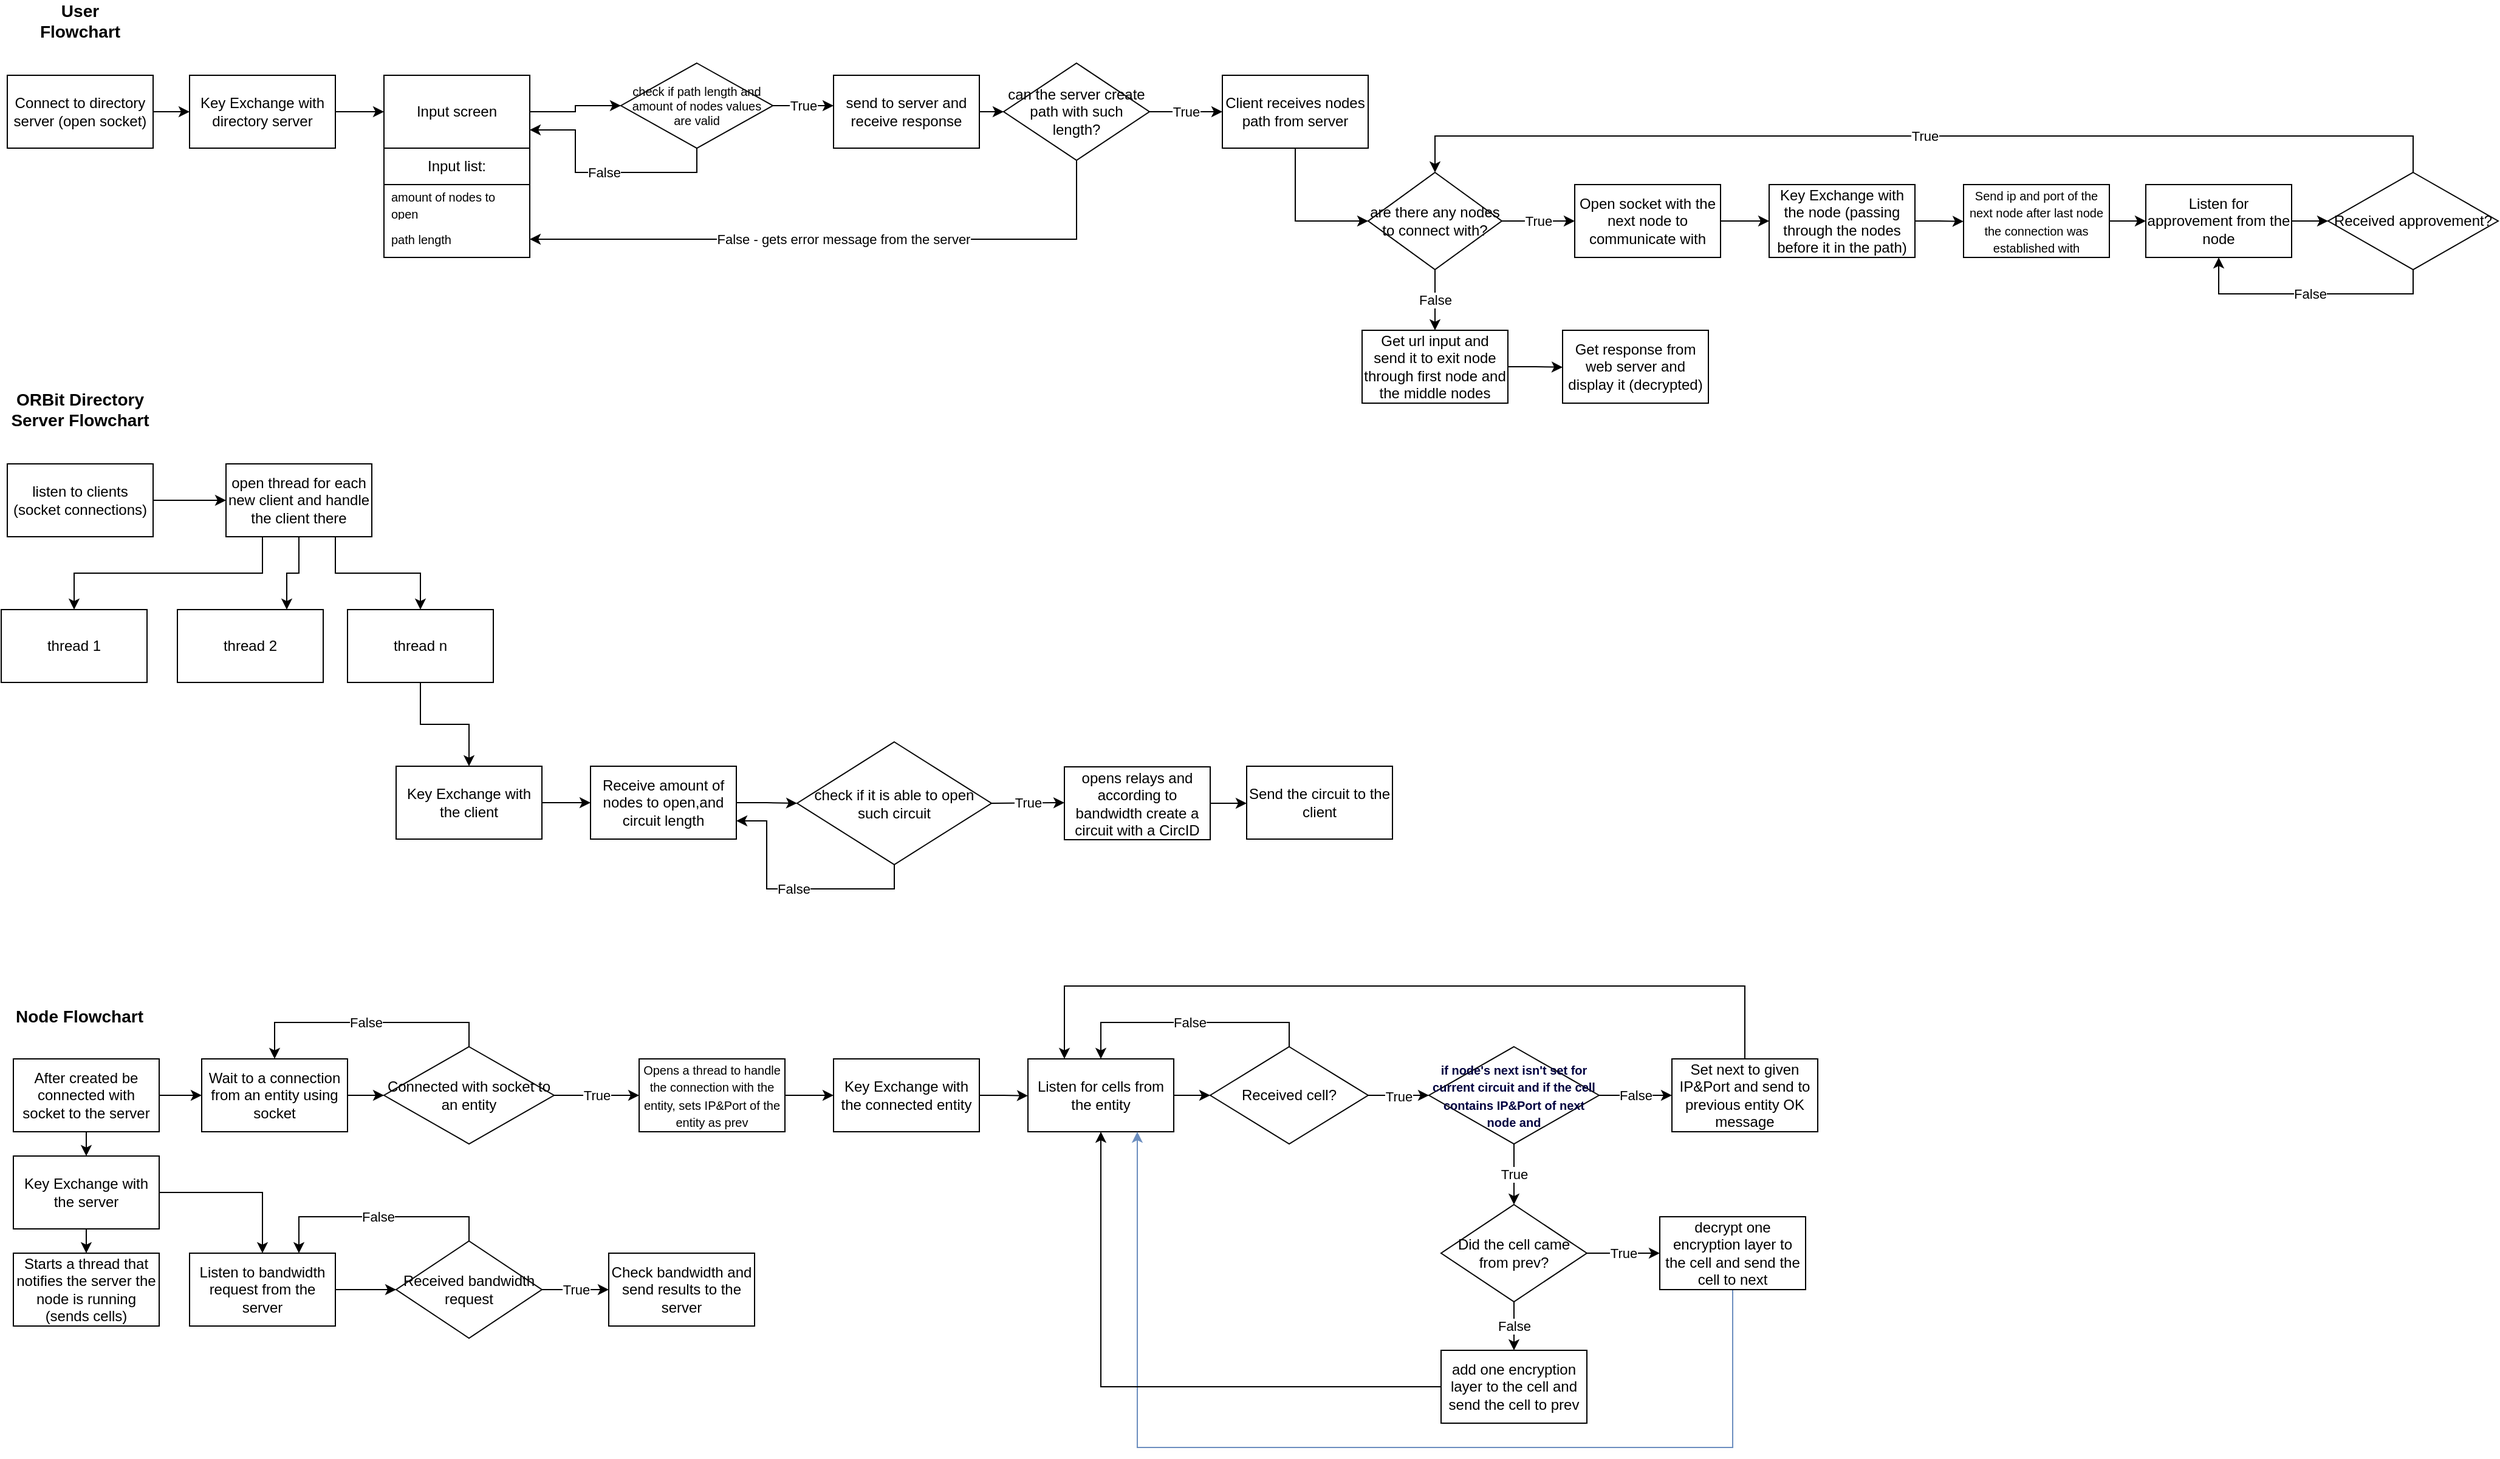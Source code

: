 <mxfile version="24.7.14">
  <diagram name="Page-1" id="vETeGXP-aBrHGzmp88HL">
    <mxGraphModel dx="2438" dy="844" grid="1" gridSize="10" guides="1" tooltips="1" connect="1" arrows="1" fold="1" page="1" pageScale="1" pageWidth="850" pageHeight="1100" math="0" shadow="0">
      <root>
        <mxCell id="0" />
        <mxCell id="1" parent="0" />
        <mxCell id="kQhyqeaXJ8b2iKmB3cDd-1" value="&lt;b style=&quot;font-size: 14px;&quot;&gt;User Flowchart&lt;br&gt;&lt;/b&gt;" style="text;html=1;align=center;verticalAlign=middle;whiteSpace=wrap;rounded=0;" parent="1" vertex="1">
          <mxGeometry x="-160" y="40" width="60" height="30" as="geometry" />
        </mxCell>
        <mxCell id="kQhyqeaXJ8b2iKmB3cDd-8" style="edgeStyle=orthogonalEdgeStyle;rounded=0;orthogonalLoop=1;jettySize=auto;html=1;exitX=1;exitY=0.5;exitDx=0;exitDy=0;entryX=0;entryY=0.5;entryDx=0;entryDy=0;" parent="1" source="kQhyqeaXJ8b2iKmB3cDd-2" target="kQhyqeaXJ8b2iKmB3cDd-7" edge="1">
          <mxGeometry relative="1" as="geometry" />
        </mxCell>
        <mxCell id="kQhyqeaXJ8b2iKmB3cDd-2" value="Input screen" style="rounded=0;whiteSpace=wrap;html=1;" parent="1" vertex="1">
          <mxGeometry x="120" y="100" width="120" height="60" as="geometry" />
        </mxCell>
        <mxCell id="kQhyqeaXJ8b2iKmB3cDd-3" value="Input list:" style="swimlane;fontStyle=0;childLayout=stackLayout;horizontal=1;startSize=30;horizontalStack=0;resizeParent=1;resizeParentMax=0;resizeLast=0;collapsible=1;marginBottom=0;whiteSpace=wrap;html=1;" parent="1" vertex="1">
          <mxGeometry x="120" y="160" width="120" height="90" as="geometry" />
        </mxCell>
        <mxCell id="kQhyqeaXJ8b2iKmB3cDd-4" value="&lt;font style=&quot;font-size: 10px;&quot;&gt;amount of nodes to open&lt;/font&gt;" style="text;strokeColor=none;fillColor=none;align=left;verticalAlign=middle;spacingLeft=4;spacingRight=4;overflow=hidden;points=[[0,0.5],[1,0.5]];portConstraint=eastwest;rotatable=0;whiteSpace=wrap;html=1;" parent="kQhyqeaXJ8b2iKmB3cDd-3" vertex="1">
          <mxGeometry y="30" width="120" height="30" as="geometry" />
        </mxCell>
        <mxCell id="kQhyqeaXJ8b2iKmB3cDd-5" value="&lt;font style=&quot;font-size: 10px;&quot;&gt;path length&lt;br&gt;&lt;/font&gt;" style="text;strokeColor=none;fillColor=none;align=left;verticalAlign=middle;spacingLeft=4;spacingRight=4;overflow=hidden;points=[[0,0.5],[1,0.5]];portConstraint=eastwest;rotatable=0;whiteSpace=wrap;html=1;" parent="kQhyqeaXJ8b2iKmB3cDd-3" vertex="1">
          <mxGeometry y="60" width="120" height="30" as="geometry" />
        </mxCell>
        <mxCell id="kQhyqeaXJ8b2iKmB3cDd-10" value="False" style="edgeStyle=orthogonalEdgeStyle;rounded=0;orthogonalLoop=1;jettySize=auto;html=1;exitX=0.5;exitY=1;exitDx=0;exitDy=0;entryX=1;entryY=0.75;entryDx=0;entryDy=0;" parent="1" source="kQhyqeaXJ8b2iKmB3cDd-7" target="kQhyqeaXJ8b2iKmB3cDd-2" edge="1">
          <mxGeometry relative="1" as="geometry" />
        </mxCell>
        <mxCell id="kQhyqeaXJ8b2iKmB3cDd-7" value="&lt;div style=&quot;font-size: 10px;&quot;&gt;&lt;font style=&quot;font-size: 10px;&quot;&gt;check if &lt;font style=&quot;font-size: 10px;&quot;&gt;&lt;font style=&quot;font-size: 10px;&quot;&gt;path length and amount of nodes values are valid&lt;/font&gt;&lt;font style=&quot;font-size: 10px;&quot;&gt;&lt;br&gt;&lt;/font&gt;&lt;/font&gt;&lt;/font&gt;&lt;/div&gt;" style="rhombus;whiteSpace=wrap;html=1;" parent="1" vertex="1">
          <mxGeometry x="315" y="90" width="125" height="70" as="geometry" />
        </mxCell>
        <mxCell id="kQhyqeaXJ8b2iKmB3cDd-9" value="True" style="endArrow=classic;html=1;rounded=0;exitX=1;exitY=0.5;exitDx=0;exitDy=0;entryX=0;entryY=0.417;entryDx=0;entryDy=0;entryPerimeter=0;" parent="1" source="kQhyqeaXJ8b2iKmB3cDd-7" target="kQhyqeaXJ8b2iKmB3cDd-12" edge="1">
          <mxGeometry width="50" height="50" relative="1" as="geometry">
            <mxPoint x="370" y="190" as="sourcePoint" />
            <mxPoint x="520" y="125" as="targetPoint" />
          </mxGeometry>
        </mxCell>
        <mxCell id="kQhyqeaXJ8b2iKmB3cDd-12" value="send to server and receive response" style="rounded=0;whiteSpace=wrap;html=1;" parent="1" vertex="1">
          <mxGeometry x="490" y="100" width="120" height="60" as="geometry" />
        </mxCell>
        <mxCell id="kQhyqeaXJ8b2iKmB3cDd-13" value="" style="endArrow=classic;html=1;rounded=0;exitX=1;exitY=0.5;exitDx=0;exitDy=0;entryX=0;entryY=0.5;entryDx=0;entryDy=0;" parent="1" source="kQhyqeaXJ8b2iKmB3cDd-12" target="kQhyqeaXJ8b2iKmB3cDd-15" edge="1">
          <mxGeometry width="50" height="50" relative="1" as="geometry">
            <mxPoint x="720" y="190" as="sourcePoint" />
            <mxPoint x="680" y="130" as="targetPoint" />
          </mxGeometry>
        </mxCell>
        <mxCell id="kQhyqeaXJ8b2iKmB3cDd-16" value="False - gets error message from the server" style="edgeStyle=orthogonalEdgeStyle;rounded=0;orthogonalLoop=1;jettySize=auto;html=1;exitX=0.5;exitY=1;exitDx=0;exitDy=0;entryX=1;entryY=0.5;entryDx=0;entryDy=0;" parent="1" source="kQhyqeaXJ8b2iKmB3cDd-15" target="kQhyqeaXJ8b2iKmB3cDd-5" edge="1">
          <mxGeometry relative="1" as="geometry">
            <mxPoint x="689.529" y="210" as="targetPoint" />
          </mxGeometry>
        </mxCell>
        <mxCell id="kQhyqeaXJ8b2iKmB3cDd-17" value="True" style="edgeStyle=orthogonalEdgeStyle;rounded=0;orthogonalLoop=1;jettySize=auto;html=1;exitX=1;exitY=0.5;exitDx=0;exitDy=0;entryX=0;entryY=0.5;entryDx=0;entryDy=0;" parent="1" source="kQhyqeaXJ8b2iKmB3cDd-15" target="kQhyqeaXJ8b2iKmB3cDd-18" edge="1">
          <mxGeometry relative="1" as="geometry">
            <mxPoint x="840" y="130" as="targetPoint" />
          </mxGeometry>
        </mxCell>
        <mxCell id="kQhyqeaXJ8b2iKmB3cDd-15" value="can the server create path with such length?" style="rhombus;whiteSpace=wrap;html=1;" parent="1" vertex="1">
          <mxGeometry x="630" y="90" width="120" height="80" as="geometry" />
        </mxCell>
        <mxCell id="kQhyqeaXJ8b2iKmB3cDd-25" style="edgeStyle=orthogonalEdgeStyle;rounded=0;orthogonalLoop=1;jettySize=auto;html=1;exitX=0.5;exitY=1;exitDx=0;exitDy=0;entryX=0;entryY=0.5;entryDx=0;entryDy=0;" parent="1" source="kQhyqeaXJ8b2iKmB3cDd-18" target="kQhyqeaXJ8b2iKmB3cDd-27" edge="1">
          <mxGeometry relative="1" as="geometry">
            <mxPoint x="930" y="210" as="targetPoint" />
          </mxGeometry>
        </mxCell>
        <mxCell id="kQhyqeaXJ8b2iKmB3cDd-18" value="Client receives nodes path from server" style="rounded=0;whiteSpace=wrap;html=1;" parent="1" vertex="1">
          <mxGeometry x="810" y="100" width="120" height="60" as="geometry" />
        </mxCell>
        <mxCell id="kQhyqeaXJ8b2iKmB3cDd-22" style="edgeStyle=orthogonalEdgeStyle;rounded=0;orthogonalLoop=1;jettySize=auto;html=1;exitX=1;exitY=0.5;exitDx=0;exitDy=0;" parent="1" source="kQhyqeaXJ8b2iKmB3cDd-21" edge="1">
          <mxGeometry relative="1" as="geometry">
            <mxPoint x="-40" y="129.714" as="targetPoint" />
          </mxGeometry>
        </mxCell>
        <mxCell id="kQhyqeaXJ8b2iKmB3cDd-21" value="Connect to directory server (open socket)" style="rounded=0;whiteSpace=wrap;html=1;" parent="1" vertex="1">
          <mxGeometry x="-190" y="100" width="120" height="60" as="geometry" />
        </mxCell>
        <mxCell id="kQhyqeaXJ8b2iKmB3cDd-24" style="edgeStyle=orthogonalEdgeStyle;rounded=0;orthogonalLoop=1;jettySize=auto;html=1;exitX=1;exitY=0.5;exitDx=0;exitDy=0;entryX=0;entryY=0.5;entryDx=0;entryDy=0;" parent="1" source="kQhyqeaXJ8b2iKmB3cDd-23" target="kQhyqeaXJ8b2iKmB3cDd-2" edge="1">
          <mxGeometry relative="1" as="geometry" />
        </mxCell>
        <mxCell id="kQhyqeaXJ8b2iKmB3cDd-23" value="Key Exchange with directory server" style="rounded=0;whiteSpace=wrap;html=1;" parent="1" vertex="1">
          <mxGeometry x="-40" y="100" width="120" height="60" as="geometry" />
        </mxCell>
        <mxCell id="kQhyqeaXJ8b2iKmB3cDd-32" style="edgeStyle=orthogonalEdgeStyle;rounded=0;orthogonalLoop=1;jettySize=auto;html=1;exitX=1;exitY=0.5;exitDx=0;exitDy=0;entryX=0;entryY=0.5;entryDx=0;entryDy=0;" parent="1" source="kQhyqeaXJ8b2iKmB3cDd-26" target="kQhyqeaXJ8b2iKmB3cDd-31" edge="1">
          <mxGeometry relative="1" as="geometry" />
        </mxCell>
        <mxCell id="kQhyqeaXJ8b2iKmB3cDd-26" value="Open socket with the next node to communicate with" style="rounded=0;whiteSpace=wrap;html=1;" parent="1" vertex="1">
          <mxGeometry x="1100" y="190" width="120" height="60" as="geometry" />
        </mxCell>
        <mxCell id="kQhyqeaXJ8b2iKmB3cDd-30" value="True" style="edgeStyle=orthogonalEdgeStyle;rounded=0;orthogonalLoop=1;jettySize=auto;html=1;exitX=1;exitY=0.5;exitDx=0;exitDy=0;" parent="1" source="kQhyqeaXJ8b2iKmB3cDd-27" target="kQhyqeaXJ8b2iKmB3cDd-26" edge="1">
          <mxGeometry relative="1" as="geometry" />
        </mxCell>
        <mxCell id="kQhyqeaXJ8b2iKmB3cDd-33" value="False" style="edgeStyle=orthogonalEdgeStyle;rounded=0;orthogonalLoop=1;jettySize=auto;html=1;exitX=0.5;exitY=1;exitDx=0;exitDy=0;entryX=0.5;entryY=0;entryDx=0;entryDy=0;entryPerimeter=0;" parent="1" source="kQhyqeaXJ8b2iKmB3cDd-27" target="kQhyqeaXJ8b2iKmB3cDd-37" edge="1">
          <mxGeometry relative="1" as="geometry">
            <mxPoint x="985" y="300" as="targetPoint" />
          </mxGeometry>
        </mxCell>
        <mxCell id="kQhyqeaXJ8b2iKmB3cDd-27" value="are there any nodes to connect with?" style="rhombus;whiteSpace=wrap;html=1;" parent="1" vertex="1">
          <mxGeometry x="930" y="180" width="110" height="80" as="geometry" />
        </mxCell>
        <mxCell id="839j30qjqIvmwMfTqIHc-1" style="edgeStyle=orthogonalEdgeStyle;rounded=0;orthogonalLoop=1;jettySize=auto;html=1;exitX=1;exitY=0.5;exitDx=0;exitDy=0;entryX=0;entryY=0.506;entryDx=0;entryDy=0;entryPerimeter=0;" parent="1" source="kQhyqeaXJ8b2iKmB3cDd-31" target="839j30qjqIvmwMfTqIHc-2" edge="1">
          <mxGeometry relative="1" as="geometry">
            <mxPoint x="1420" y="220.333" as="targetPoint" />
          </mxGeometry>
        </mxCell>
        <mxCell id="kQhyqeaXJ8b2iKmB3cDd-31" value="Key Exchange with the node (passing through the nodes before it in the path)" style="rounded=0;whiteSpace=wrap;html=1;" parent="1" vertex="1">
          <mxGeometry x="1260" y="190" width="120" height="60" as="geometry" />
        </mxCell>
        <mxCell id="kQhyqeaXJ8b2iKmB3cDd-38" style="edgeStyle=orthogonalEdgeStyle;rounded=0;orthogonalLoop=1;jettySize=auto;html=1;exitX=1;exitY=0.5;exitDx=0;exitDy=0;entryX=0;entryY=0.507;entryDx=0;entryDy=0;entryPerimeter=0;" parent="1" source="kQhyqeaXJ8b2iKmB3cDd-37" target="kQhyqeaXJ8b2iKmB3cDd-39" edge="1">
          <mxGeometry relative="1" as="geometry">
            <mxPoint x="1090" y="340.4" as="targetPoint" />
          </mxGeometry>
        </mxCell>
        <mxCell id="kQhyqeaXJ8b2iKmB3cDd-37" value="Get url input and send it to exit node through first node and the middle nodes" style="rounded=0;whiteSpace=wrap;html=1;" parent="1" vertex="1">
          <mxGeometry x="925" y="310" width="120" height="60" as="geometry" />
        </mxCell>
        <mxCell id="kQhyqeaXJ8b2iKmB3cDd-39" value="Get response from web server and display it (decrypted)" style="rounded=0;whiteSpace=wrap;html=1;" parent="1" vertex="1">
          <mxGeometry x="1090" y="310" width="120" height="60" as="geometry" />
        </mxCell>
        <mxCell id="1TE0Mx-aByZ0Ybv2MPJ_-1" value="True" style="edgeStyle=orthogonalEdgeStyle;rounded=0;orthogonalLoop=1;jettySize=auto;html=1;entryX=0.5;entryY=0;entryDx=0;entryDy=0;exitX=0.5;exitY=0;exitDx=0;exitDy=0;" edge="1" parent="1" source="1TE0Mx-aByZ0Ybv2MPJ_-8" target="kQhyqeaXJ8b2iKmB3cDd-27">
          <mxGeometry relative="1" as="geometry">
            <mxPoint x="1510" y="170" as="sourcePoint" />
            <Array as="points">
              <mxPoint x="1790" y="150" />
              <mxPoint x="985" y="150" />
            </Array>
          </mxGeometry>
        </mxCell>
        <mxCell id="1TE0Mx-aByZ0Ybv2MPJ_-6" style="edgeStyle=orthogonalEdgeStyle;rounded=0;orthogonalLoop=1;jettySize=auto;html=1;entryX=0;entryY=0.5;entryDx=0;entryDy=0;" edge="1" parent="1" source="839j30qjqIvmwMfTqIHc-2" target="1TE0Mx-aByZ0Ybv2MPJ_-5">
          <mxGeometry relative="1" as="geometry" />
        </mxCell>
        <mxCell id="839j30qjqIvmwMfTqIHc-2" value="&lt;font style=&quot;font-size: 10px;&quot;&gt;Send ip and port of the next node after last node the connection was established with&lt;/font&gt;" style="rounded=0;whiteSpace=wrap;html=1;" parent="1" vertex="1">
          <mxGeometry x="1420" y="190" width="120" height="60" as="geometry" />
        </mxCell>
        <mxCell id="839j30qjqIvmwMfTqIHc-7" value="&lt;b style=&quot;font-size: 14px;&quot;&gt;ORBit Directory Server Flowchart&lt;br&gt;&lt;/b&gt;" style="text;html=1;align=center;verticalAlign=middle;whiteSpace=wrap;rounded=0;" parent="1" vertex="1">
          <mxGeometry x="-195" y="360" width="130" height="30" as="geometry" />
        </mxCell>
        <mxCell id="839j30qjqIvmwMfTqIHc-9" style="edgeStyle=orthogonalEdgeStyle;rounded=0;orthogonalLoop=1;jettySize=auto;html=1;exitX=1;exitY=0.5;exitDx=0;exitDy=0;entryX=0;entryY=0.5;entryDx=0;entryDy=0;" parent="1" source="839j30qjqIvmwMfTqIHc-8" target="839j30qjqIvmwMfTqIHc-10" edge="1">
          <mxGeometry relative="1" as="geometry">
            <mxPoint x="-10" y="450.381" as="targetPoint" />
          </mxGeometry>
        </mxCell>
        <mxCell id="839j30qjqIvmwMfTqIHc-8" value="listen to clients (socket connections)" style="rounded=0;whiteSpace=wrap;html=1;" parent="1" vertex="1">
          <mxGeometry x="-190" y="420" width="120" height="60" as="geometry" />
        </mxCell>
        <mxCell id="839j30qjqIvmwMfTqIHc-15" style="edgeStyle=orthogonalEdgeStyle;rounded=0;orthogonalLoop=1;jettySize=auto;html=1;exitX=0.25;exitY=1;exitDx=0;exitDy=0;entryX=0.5;entryY=0;entryDx=0;entryDy=0;" parent="1" source="839j30qjqIvmwMfTqIHc-10" target="839j30qjqIvmwMfTqIHc-12" edge="1">
          <mxGeometry relative="1" as="geometry" />
        </mxCell>
        <mxCell id="839j30qjqIvmwMfTqIHc-16" style="edgeStyle=orthogonalEdgeStyle;rounded=0;orthogonalLoop=1;jettySize=auto;html=1;exitX=0.5;exitY=1;exitDx=0;exitDy=0;entryX=0.75;entryY=0;entryDx=0;entryDy=0;" parent="1" source="839j30qjqIvmwMfTqIHc-10" target="839j30qjqIvmwMfTqIHc-13" edge="1">
          <mxGeometry relative="1" as="geometry" />
        </mxCell>
        <mxCell id="839j30qjqIvmwMfTqIHc-17" style="edgeStyle=orthogonalEdgeStyle;rounded=0;orthogonalLoop=1;jettySize=auto;html=1;exitX=0.75;exitY=1;exitDx=0;exitDy=0;entryX=0.5;entryY=0;entryDx=0;entryDy=0;" parent="1" source="839j30qjqIvmwMfTqIHc-10" target="839j30qjqIvmwMfTqIHc-14" edge="1">
          <mxGeometry relative="1" as="geometry" />
        </mxCell>
        <mxCell id="839j30qjqIvmwMfTqIHc-10" value="open thread for each new client and handle the client there" style="rounded=0;whiteSpace=wrap;html=1;" parent="1" vertex="1">
          <mxGeometry x="-10" y="420" width="120" height="60" as="geometry" />
        </mxCell>
        <mxCell id="839j30qjqIvmwMfTqIHc-12" value="thread 1" style="rounded=0;whiteSpace=wrap;html=1;" parent="1" vertex="1">
          <mxGeometry x="-195" y="540" width="120" height="60" as="geometry" />
        </mxCell>
        <mxCell id="839j30qjqIvmwMfTqIHc-13" value="thread 2" style="rounded=0;whiteSpace=wrap;html=1;" parent="1" vertex="1">
          <mxGeometry x="-50" y="540" width="120" height="60" as="geometry" />
        </mxCell>
        <mxCell id="839j30qjqIvmwMfTqIHc-18" style="edgeStyle=orthogonalEdgeStyle;rounded=0;orthogonalLoop=1;jettySize=auto;html=1;exitX=0.5;exitY=1;exitDx=0;exitDy=0;entryX=0.5;entryY=0;entryDx=0;entryDy=0;" parent="1" source="839j30qjqIvmwMfTqIHc-14" target="839j30qjqIvmwMfTqIHc-19" edge="1">
          <mxGeometry relative="1" as="geometry">
            <mxPoint x="190" y="660" as="targetPoint" />
          </mxGeometry>
        </mxCell>
        <mxCell id="839j30qjqIvmwMfTqIHc-14" value="thread n" style="rounded=0;whiteSpace=wrap;html=1;" parent="1" vertex="1">
          <mxGeometry x="90" y="540" width="120" height="60" as="geometry" />
        </mxCell>
        <mxCell id="839j30qjqIvmwMfTqIHc-24" style="edgeStyle=orthogonalEdgeStyle;rounded=0;orthogonalLoop=1;jettySize=auto;html=1;exitX=1;exitY=0.5;exitDx=0;exitDy=0;entryX=0;entryY=0.5;entryDx=0;entryDy=0;" parent="1" source="839j30qjqIvmwMfTqIHc-19" target="839j30qjqIvmwMfTqIHc-21" edge="1">
          <mxGeometry relative="1" as="geometry" />
        </mxCell>
        <mxCell id="839j30qjqIvmwMfTqIHc-19" value="Key Exchange with the client" style="rounded=0;whiteSpace=wrap;html=1;" parent="1" vertex="1">
          <mxGeometry x="130" y="669" width="120" height="60" as="geometry" />
        </mxCell>
        <mxCell id="839j30qjqIvmwMfTqIHc-26" style="edgeStyle=orthogonalEdgeStyle;rounded=0;orthogonalLoop=1;jettySize=auto;html=1;exitX=1;exitY=0.5;exitDx=0;exitDy=0;entryX=0;entryY=0.5;entryDx=0;entryDy=0;" parent="1" source="839j30qjqIvmwMfTqIHc-21" target="839j30qjqIvmwMfTqIHc-25" edge="1">
          <mxGeometry relative="1" as="geometry" />
        </mxCell>
        <mxCell id="839j30qjqIvmwMfTqIHc-21" value="Receive amount of nodes to open,and circuit length" style="rounded=0;whiteSpace=wrap;html=1;" parent="1" vertex="1">
          <mxGeometry x="290" y="669" width="120" height="60" as="geometry" />
        </mxCell>
        <mxCell id="839j30qjqIvmwMfTqIHc-27" value="False" style="edgeStyle=orthogonalEdgeStyle;rounded=0;orthogonalLoop=1;jettySize=auto;html=1;exitX=0.5;exitY=1;exitDx=0;exitDy=0;entryX=1;entryY=0.75;entryDx=0;entryDy=0;" parent="1" source="839j30qjqIvmwMfTqIHc-25" target="839j30qjqIvmwMfTqIHc-21" edge="1">
          <mxGeometry relative="1" as="geometry" />
        </mxCell>
        <mxCell id="839j30qjqIvmwMfTqIHc-28" value="True" style="edgeStyle=orthogonalEdgeStyle;rounded=0;orthogonalLoop=1;jettySize=auto;html=1;exitX=1;exitY=0.5;exitDx=0;exitDy=0;" parent="1" source="839j30qjqIvmwMfTqIHc-25" edge="1">
          <mxGeometry relative="1" as="geometry">
            <mxPoint x="680" y="699" as="targetPoint" />
          </mxGeometry>
        </mxCell>
        <mxCell id="839j30qjqIvmwMfTqIHc-25" value="check if it is able to open such circuit" style="rhombus;whiteSpace=wrap;html=1;" parent="1" vertex="1">
          <mxGeometry x="460" y="649" width="160" height="101" as="geometry" />
        </mxCell>
        <mxCell id="839j30qjqIvmwMfTqIHc-32" style="edgeStyle=orthogonalEdgeStyle;rounded=0;orthogonalLoop=1;jettySize=auto;html=1;exitX=1;exitY=0.5;exitDx=0;exitDy=0;entryX=0;entryY=0.5;entryDx=0;entryDy=0;" parent="1" source="839j30qjqIvmwMfTqIHc-29" target="839j30qjqIvmwMfTqIHc-33" edge="1">
          <mxGeometry relative="1" as="geometry">
            <mxPoint x="830" y="699" as="targetPoint" />
          </mxGeometry>
        </mxCell>
        <mxCell id="839j30qjqIvmwMfTqIHc-29" value="opens relays and according to bandwidth create a circuit with a CircID" style="rounded=0;whiteSpace=wrap;html=1;" parent="1" vertex="1">
          <mxGeometry x="680" y="669.5" width="120" height="60" as="geometry" />
        </mxCell>
        <mxCell id="839j30qjqIvmwMfTqIHc-33" value="Send the circuit to the client" style="rounded=0;whiteSpace=wrap;html=1;" parent="1" vertex="1">
          <mxGeometry x="830" y="669" width="120" height="60" as="geometry" />
        </mxCell>
        <mxCell id="jY4I4no07hSwZHqBocRI-1" value="&lt;font size=&quot;1&quot;&gt;&lt;b style=&quot;font-size: 14px;&quot;&gt;Node Flowchart&lt;/b&gt;&lt;/font&gt;" style="text;whiteSpace=wrap;html=1;" parent="1" vertex="1">
          <mxGeometry x="-185" y="860" width="110" height="40" as="geometry" />
        </mxCell>
        <mxCell id="jY4I4no07hSwZHqBocRI-6" style="edgeStyle=orthogonalEdgeStyle;rounded=0;orthogonalLoop=1;jettySize=auto;html=1;exitX=1;exitY=0.5;exitDx=0;exitDy=0;entryX=0;entryY=0.5;entryDx=0;entryDy=0;" parent="1" source="jY4I4no07hSwZHqBocRI-2" target="jY4I4no07hSwZHqBocRI-3" edge="1">
          <mxGeometry relative="1" as="geometry" />
        </mxCell>
        <mxCell id="jY4I4no07hSwZHqBocRI-14" style="edgeStyle=orthogonalEdgeStyle;rounded=0;orthogonalLoop=1;jettySize=auto;html=1;exitX=0.5;exitY=1;exitDx=0;exitDy=0;entryX=0.5;entryY=0;entryDx=0;entryDy=0;" parent="1" source="jY4I4no07hSwZHqBocRI-2" target="jY4I4no07hSwZHqBocRI-13" edge="1">
          <mxGeometry relative="1" as="geometry" />
        </mxCell>
        <mxCell id="jY4I4no07hSwZHqBocRI-2" value="After created be connected with socket to the server" style="rounded=0;whiteSpace=wrap;html=1;" parent="1" vertex="1">
          <mxGeometry x="-185" y="910" width="120" height="60" as="geometry" />
        </mxCell>
        <mxCell id="jY4I4no07hSwZHqBocRI-8" style="edgeStyle=orthogonalEdgeStyle;rounded=0;orthogonalLoop=1;jettySize=auto;html=1;exitX=1;exitY=0.5;exitDx=0;exitDy=0;entryX=0;entryY=0.5;entryDx=0;entryDy=0;" parent="1" source="jY4I4no07hSwZHqBocRI-3" target="jY4I4no07hSwZHqBocRI-7" edge="1">
          <mxGeometry relative="1" as="geometry" />
        </mxCell>
        <mxCell id="jY4I4no07hSwZHqBocRI-3" value="Wait to a connection from an entity using socket" style="rounded=0;whiteSpace=wrap;html=1;" parent="1" vertex="1">
          <mxGeometry x="-30" y="910" width="120" height="60" as="geometry" />
        </mxCell>
        <mxCell id="jY4I4no07hSwZHqBocRI-4" value="Starts a thread that notifies the server the node is running (sends cells)" style="rounded=0;whiteSpace=wrap;html=1;" parent="1" vertex="1">
          <mxGeometry x="-185" y="1070" width="120" height="60" as="geometry" />
        </mxCell>
        <mxCell id="jY4I4no07hSwZHqBocRI-9" value="False" style="edgeStyle=orthogonalEdgeStyle;rounded=0;orthogonalLoop=1;jettySize=auto;html=1;exitX=0.5;exitY=0;exitDx=0;exitDy=0;entryX=0.5;entryY=0;entryDx=0;entryDy=0;" parent="1" source="jY4I4no07hSwZHqBocRI-7" target="jY4I4no07hSwZHqBocRI-3" edge="1">
          <mxGeometry relative="1" as="geometry" />
        </mxCell>
        <mxCell id="jY4I4no07hSwZHqBocRI-10" value="True" style="edgeStyle=orthogonalEdgeStyle;rounded=0;orthogonalLoop=1;jettySize=auto;html=1;exitX=1;exitY=0.5;exitDx=0;exitDy=0;entryX=0;entryY=0.5;entryDx=0;entryDy=0;" parent="1" source="jY4I4no07hSwZHqBocRI-7" target="jY4I4no07hSwZHqBocRI-16" edge="1">
          <mxGeometry relative="1" as="geometry">
            <mxPoint x="330" y="940" as="targetPoint" />
          </mxGeometry>
        </mxCell>
        <mxCell id="jY4I4no07hSwZHqBocRI-7" value="Connected with socket to an entity " style="rhombus;whiteSpace=wrap;html=1;" parent="1" vertex="1">
          <mxGeometry x="120" y="900" width="140" height="80" as="geometry" />
        </mxCell>
        <mxCell id="jY4I4no07hSwZHqBocRI-27" style="edgeStyle=orthogonalEdgeStyle;rounded=0;orthogonalLoop=1;jettySize=auto;html=1;exitX=1;exitY=0.5;exitDx=0;exitDy=0;entryX=0;entryY=0.506;entryDx=0;entryDy=0;entryPerimeter=0;" parent="1" source="jY4I4no07hSwZHqBocRI-11" target="jY4I4no07hSwZHqBocRI-28" edge="1">
          <mxGeometry relative="1" as="geometry">
            <mxPoint x="650" y="940.385" as="targetPoint" />
          </mxGeometry>
        </mxCell>
        <mxCell id="jY4I4no07hSwZHqBocRI-11" value="Key Exchange with the connected entity" style="rounded=0;whiteSpace=wrap;html=1;" parent="1" vertex="1">
          <mxGeometry x="490" y="910" width="120" height="60" as="geometry" />
        </mxCell>
        <mxCell id="jY4I4no07hSwZHqBocRI-15" style="edgeStyle=orthogonalEdgeStyle;rounded=0;orthogonalLoop=1;jettySize=auto;html=1;exitX=0.5;exitY=1;exitDx=0;exitDy=0;entryX=0.5;entryY=0;entryDx=0;entryDy=0;" parent="1" source="jY4I4no07hSwZHqBocRI-13" target="jY4I4no07hSwZHqBocRI-4" edge="1">
          <mxGeometry relative="1" as="geometry" />
        </mxCell>
        <mxCell id="jY4I4no07hSwZHqBocRI-19" style="edgeStyle=orthogonalEdgeStyle;rounded=0;orthogonalLoop=1;jettySize=auto;html=1;exitX=1;exitY=0.5;exitDx=0;exitDy=0;" parent="1" source="jY4I4no07hSwZHqBocRI-13" target="jY4I4no07hSwZHqBocRI-20" edge="1">
          <mxGeometry relative="1" as="geometry">
            <mxPoint x="-30.0" y="1080" as="targetPoint" />
          </mxGeometry>
        </mxCell>
        <mxCell id="jY4I4no07hSwZHqBocRI-13" value="Key Exchange with the server" style="rounded=0;whiteSpace=wrap;html=1;" parent="1" vertex="1">
          <mxGeometry x="-185" y="990" width="120" height="60" as="geometry" />
        </mxCell>
        <mxCell id="jY4I4no07hSwZHqBocRI-18" style="edgeStyle=orthogonalEdgeStyle;rounded=0;orthogonalLoop=1;jettySize=auto;html=1;exitX=1;exitY=0.5;exitDx=0;exitDy=0;entryX=0;entryY=0.5;entryDx=0;entryDy=0;" parent="1" source="jY4I4no07hSwZHqBocRI-16" target="jY4I4no07hSwZHqBocRI-11" edge="1">
          <mxGeometry relative="1" as="geometry" />
        </mxCell>
        <mxCell id="jY4I4no07hSwZHqBocRI-16" value="&lt;font style=&quot;font-size: 10px;&quot;&gt;Opens a thread to handle the connection with the entity, sets IP&amp;amp;Port of the entity as prev&lt;/font&gt;" style="rounded=0;whiteSpace=wrap;html=1;" parent="1" vertex="1">
          <mxGeometry x="330" y="910" width="120" height="60" as="geometry" />
        </mxCell>
        <mxCell id="jY4I4no07hSwZHqBocRI-22" style="edgeStyle=orthogonalEdgeStyle;rounded=0;orthogonalLoop=1;jettySize=auto;html=1;exitX=1;exitY=0.5;exitDx=0;exitDy=0;entryX=0;entryY=0.5;entryDx=0;entryDy=0;" parent="1" source="jY4I4no07hSwZHqBocRI-20" target="jY4I4no07hSwZHqBocRI-21" edge="1">
          <mxGeometry relative="1" as="geometry" />
        </mxCell>
        <mxCell id="jY4I4no07hSwZHqBocRI-20" value="Listen to bandwidth request from the server" style="rounded=0;whiteSpace=wrap;html=1;" parent="1" vertex="1">
          <mxGeometry x="-40.0" y="1070" width="120" height="60" as="geometry" />
        </mxCell>
        <mxCell id="jY4I4no07hSwZHqBocRI-23" value="False" style="edgeStyle=orthogonalEdgeStyle;rounded=0;orthogonalLoop=1;jettySize=auto;html=1;exitX=0.5;exitY=0;exitDx=0;exitDy=0;entryX=0.75;entryY=0;entryDx=0;entryDy=0;" parent="1" source="jY4I4no07hSwZHqBocRI-21" target="jY4I4no07hSwZHqBocRI-20" edge="1">
          <mxGeometry relative="1" as="geometry" />
        </mxCell>
        <mxCell id="jY4I4no07hSwZHqBocRI-24" value="True" style="edgeStyle=orthogonalEdgeStyle;rounded=0;orthogonalLoop=1;jettySize=auto;html=1;exitX=1;exitY=0.5;exitDx=0;exitDy=0;entryX=0;entryY=0.5;entryDx=0;entryDy=0;" parent="1" source="jY4I4no07hSwZHqBocRI-21" target="jY4I4no07hSwZHqBocRI-25" edge="1">
          <mxGeometry relative="1" as="geometry">
            <mxPoint x="290" y="1100.105" as="targetPoint" />
          </mxGeometry>
        </mxCell>
        <mxCell id="jY4I4no07hSwZHqBocRI-21" value="Received bandwidth request" style="rhombus;whiteSpace=wrap;html=1;" parent="1" vertex="1">
          <mxGeometry x="130" y="1060" width="120" height="80" as="geometry" />
        </mxCell>
        <mxCell id="jY4I4no07hSwZHqBocRI-25" value="Check bandwidth and send results to the server" style="rounded=0;whiteSpace=wrap;html=1;" parent="1" vertex="1">
          <mxGeometry x="305" y="1070" width="120" height="60" as="geometry" />
        </mxCell>
        <mxCell id="jY4I4no07hSwZHqBocRI-29" style="edgeStyle=orthogonalEdgeStyle;rounded=0;orthogonalLoop=1;jettySize=auto;html=1;exitX=1;exitY=0.5;exitDx=0;exitDy=0;" parent="1" source="jY4I4no07hSwZHqBocRI-28" target="jY4I4no07hSwZHqBocRI-30" edge="1">
          <mxGeometry relative="1" as="geometry">
            <mxPoint x="800" y="940.385" as="targetPoint" />
          </mxGeometry>
        </mxCell>
        <mxCell id="jY4I4no07hSwZHqBocRI-28" value="Listen for cells from the entity" style="rounded=0;whiteSpace=wrap;html=1;" parent="1" vertex="1">
          <mxGeometry x="650" y="910" width="120" height="60" as="geometry" />
        </mxCell>
        <mxCell id="jY4I4no07hSwZHqBocRI-31" value="False" style="edgeStyle=orthogonalEdgeStyle;rounded=0;orthogonalLoop=1;jettySize=auto;html=1;exitX=0.5;exitY=0;exitDx=0;exitDy=0;entryX=0.5;entryY=0;entryDx=0;entryDy=0;" parent="1" source="jY4I4no07hSwZHqBocRI-30" target="jY4I4no07hSwZHqBocRI-28" edge="1">
          <mxGeometry relative="1" as="geometry" />
        </mxCell>
        <mxCell id="jY4I4no07hSwZHqBocRI-33" value="True" style="edgeStyle=orthogonalEdgeStyle;rounded=0;orthogonalLoop=1;jettySize=auto;html=1;exitX=1;exitY=0.5;exitDx=0;exitDy=0;entryX=0;entryY=0.5;entryDx=0;entryDy=0;" parent="1" source="jY4I4no07hSwZHqBocRI-30" edge="1">
          <mxGeometry relative="1" as="geometry">
            <mxPoint x="980" y="940" as="targetPoint" />
          </mxGeometry>
        </mxCell>
        <mxCell id="jY4I4no07hSwZHqBocRI-30" value="Received cell?" style="rhombus;whiteSpace=wrap;html=1;" parent="1" vertex="1">
          <mxGeometry x="800" y="900" width="130" height="80" as="geometry" />
        </mxCell>
        <mxCell id="jY4I4no07hSwZHqBocRI-35" value="False" style="edgeStyle=orthogonalEdgeStyle;rounded=0;orthogonalLoop=1;jettySize=auto;html=1;exitX=1;exitY=0.5;exitDx=0;exitDy=0;entryX=0;entryY=0.5;entryDx=0;entryDy=0;" parent="1" source="jY4I4no07hSwZHqBocRI-34" target="jY4I4no07hSwZHqBocRI-36" edge="1">
          <mxGeometry relative="1" as="geometry">
            <mxPoint x="1150" y="939.963" as="targetPoint" />
          </mxGeometry>
        </mxCell>
        <mxCell id="jY4I4no07hSwZHqBocRI-45" value="True" style="edgeStyle=orthogonalEdgeStyle;rounded=0;orthogonalLoop=1;jettySize=auto;html=1;exitX=0.5;exitY=1;exitDx=0;exitDy=0;entryX=0.5;entryY=0;entryDx=0;entryDy=0;" parent="1" source="jY4I4no07hSwZHqBocRI-34" target="jY4I4no07hSwZHqBocRI-49" edge="1">
          <mxGeometry relative="1" as="geometry">
            <mxPoint x="1050.42" y="1030" as="targetPoint" />
          </mxGeometry>
        </mxCell>
        <mxCell id="jY4I4no07hSwZHqBocRI-34" value="&lt;font color=&quot;#000040&quot;&gt;&lt;b&gt;&lt;font style=&quot;font-size: 10px;&quot;&gt;if node&#39;s next isn&#39;t set for current circuit and if the cell contains IP&amp;amp;Port of next node and&lt;br&gt;&lt;/font&gt;&lt;/b&gt;&lt;/font&gt;" style="rhombus;whiteSpace=wrap;html=1;" parent="1" vertex="1">
          <mxGeometry x="980" y="900" width="140" height="80" as="geometry" />
        </mxCell>
        <mxCell id="jY4I4no07hSwZHqBocRI-44" style="edgeStyle=orthogonalEdgeStyle;rounded=0;orthogonalLoop=1;jettySize=auto;html=1;exitX=0.5;exitY=0;exitDx=0;exitDy=0;entryX=0.25;entryY=0;entryDx=0;entryDy=0;" parent="1" source="jY4I4no07hSwZHqBocRI-36" target="jY4I4no07hSwZHqBocRI-28" edge="1">
          <mxGeometry relative="1" as="geometry">
            <Array as="points">
              <mxPoint x="1240" y="850" />
              <mxPoint x="680" y="850" />
            </Array>
          </mxGeometry>
        </mxCell>
        <mxCell id="jY4I4no07hSwZHqBocRI-36" value="Set next to given IP&amp;amp;Port and send to previous entity OK message" style="rounded=0;whiteSpace=wrap;html=1;" parent="1" vertex="1">
          <mxGeometry x="1180" y="910" width="120" height="60" as="geometry" />
        </mxCell>
        <mxCell id="jY4I4no07hSwZHqBocRI-51" value="True" style="edgeStyle=orthogonalEdgeStyle;rounded=0;orthogonalLoop=1;jettySize=auto;html=1;exitX=1;exitY=0.5;exitDx=0;exitDy=0;entryX=0;entryY=0.5;entryDx=0;entryDy=0;" parent="1" source="jY4I4no07hSwZHqBocRI-49" target="jY4I4no07hSwZHqBocRI-50" edge="1">
          <mxGeometry relative="1" as="geometry" />
        </mxCell>
        <mxCell id="jY4I4no07hSwZHqBocRI-55" value="False" style="edgeStyle=orthogonalEdgeStyle;rounded=0;orthogonalLoop=1;jettySize=auto;html=1;exitX=0.5;exitY=1;exitDx=0;exitDy=0;entryX=0.5;entryY=0;entryDx=0;entryDy=0;" parent="1" source="jY4I4no07hSwZHqBocRI-49" target="jY4I4no07hSwZHqBocRI-53" edge="1">
          <mxGeometry relative="1" as="geometry" />
        </mxCell>
        <mxCell id="jY4I4no07hSwZHqBocRI-49" value="Did the cell came from prev?" style="rhombus;whiteSpace=wrap;html=1;" parent="1" vertex="1">
          <mxGeometry x="990" y="1030" width="120" height="80" as="geometry" />
        </mxCell>
        <mxCell id="jY4I4no07hSwZHqBocRI-57" style="edgeStyle=orthogonalEdgeStyle;rounded=0;orthogonalLoop=1;jettySize=auto;html=1;exitX=0.5;exitY=1;exitDx=0;exitDy=0;entryX=0.75;entryY=1;entryDx=0;entryDy=0;fillColor=#dae8fc;strokeColor=#6c8ebf;" parent="1" source="jY4I4no07hSwZHqBocRI-50" target="jY4I4no07hSwZHqBocRI-28" edge="1">
          <mxGeometry relative="1" as="geometry">
            <Array as="points">
              <mxPoint x="1230" y="1230" />
              <mxPoint x="740" y="1230" />
            </Array>
          </mxGeometry>
        </mxCell>
        <mxCell id="jY4I4no07hSwZHqBocRI-50" value="decrypt one encryption layer to the cell and send the cell to next" style="rounded=0;whiteSpace=wrap;html=1;" parent="1" vertex="1">
          <mxGeometry x="1170" y="1040" width="120" height="60" as="geometry" />
        </mxCell>
        <mxCell id="jY4I4no07hSwZHqBocRI-56" style="edgeStyle=orthogonalEdgeStyle;rounded=0;orthogonalLoop=1;jettySize=auto;html=1;exitX=0;exitY=0.5;exitDx=0;exitDy=0;entryX=0.5;entryY=1;entryDx=0;entryDy=0;" parent="1" source="jY4I4no07hSwZHqBocRI-53" target="jY4I4no07hSwZHqBocRI-28" edge="1">
          <mxGeometry relative="1" as="geometry" />
        </mxCell>
        <mxCell id="jY4I4no07hSwZHqBocRI-53" value="add one encryption layer to the cell and send the cell to prev" style="rounded=0;whiteSpace=wrap;html=1;" parent="1" vertex="1">
          <mxGeometry x="990" y="1150" width="120" height="60" as="geometry" />
        </mxCell>
        <mxCell id="1TE0Mx-aByZ0Ybv2MPJ_-10" style="edgeStyle=orthogonalEdgeStyle;rounded=0;orthogonalLoop=1;jettySize=auto;html=1;exitX=1;exitY=0.5;exitDx=0;exitDy=0;entryX=0;entryY=0.5;entryDx=0;entryDy=0;" edge="1" parent="1" source="1TE0Mx-aByZ0Ybv2MPJ_-5" target="1TE0Mx-aByZ0Ybv2MPJ_-8">
          <mxGeometry relative="1" as="geometry" />
        </mxCell>
        <mxCell id="1TE0Mx-aByZ0Ybv2MPJ_-5" value="Listen for &lt;span lang=&quot;en&quot; class=&quot;BxUVEf ILfuVd&quot;&gt;&lt;span class=&quot;hgKElc&quot;&gt;approvement &lt;/span&gt;&lt;/span&gt;from the node" style="rounded=0;whiteSpace=wrap;html=1;" vertex="1" parent="1">
          <mxGeometry x="1570" y="190" width="120" height="60" as="geometry" />
        </mxCell>
        <mxCell id="1TE0Mx-aByZ0Ybv2MPJ_-11" value="False" style="edgeStyle=orthogonalEdgeStyle;rounded=0;orthogonalLoop=1;jettySize=auto;html=1;exitX=0.5;exitY=1;exitDx=0;exitDy=0;entryX=0.5;entryY=1;entryDx=0;entryDy=0;" edge="1" parent="1" source="1TE0Mx-aByZ0Ybv2MPJ_-8" target="1TE0Mx-aByZ0Ybv2MPJ_-5">
          <mxGeometry relative="1" as="geometry" />
        </mxCell>
        <mxCell id="1TE0Mx-aByZ0Ybv2MPJ_-8" value="Received approvement?" style="rhombus;whiteSpace=wrap;html=1;" vertex="1" parent="1">
          <mxGeometry x="1720" y="180" width="140" height="80" as="geometry" />
        </mxCell>
      </root>
    </mxGraphModel>
  </diagram>
</mxfile>
